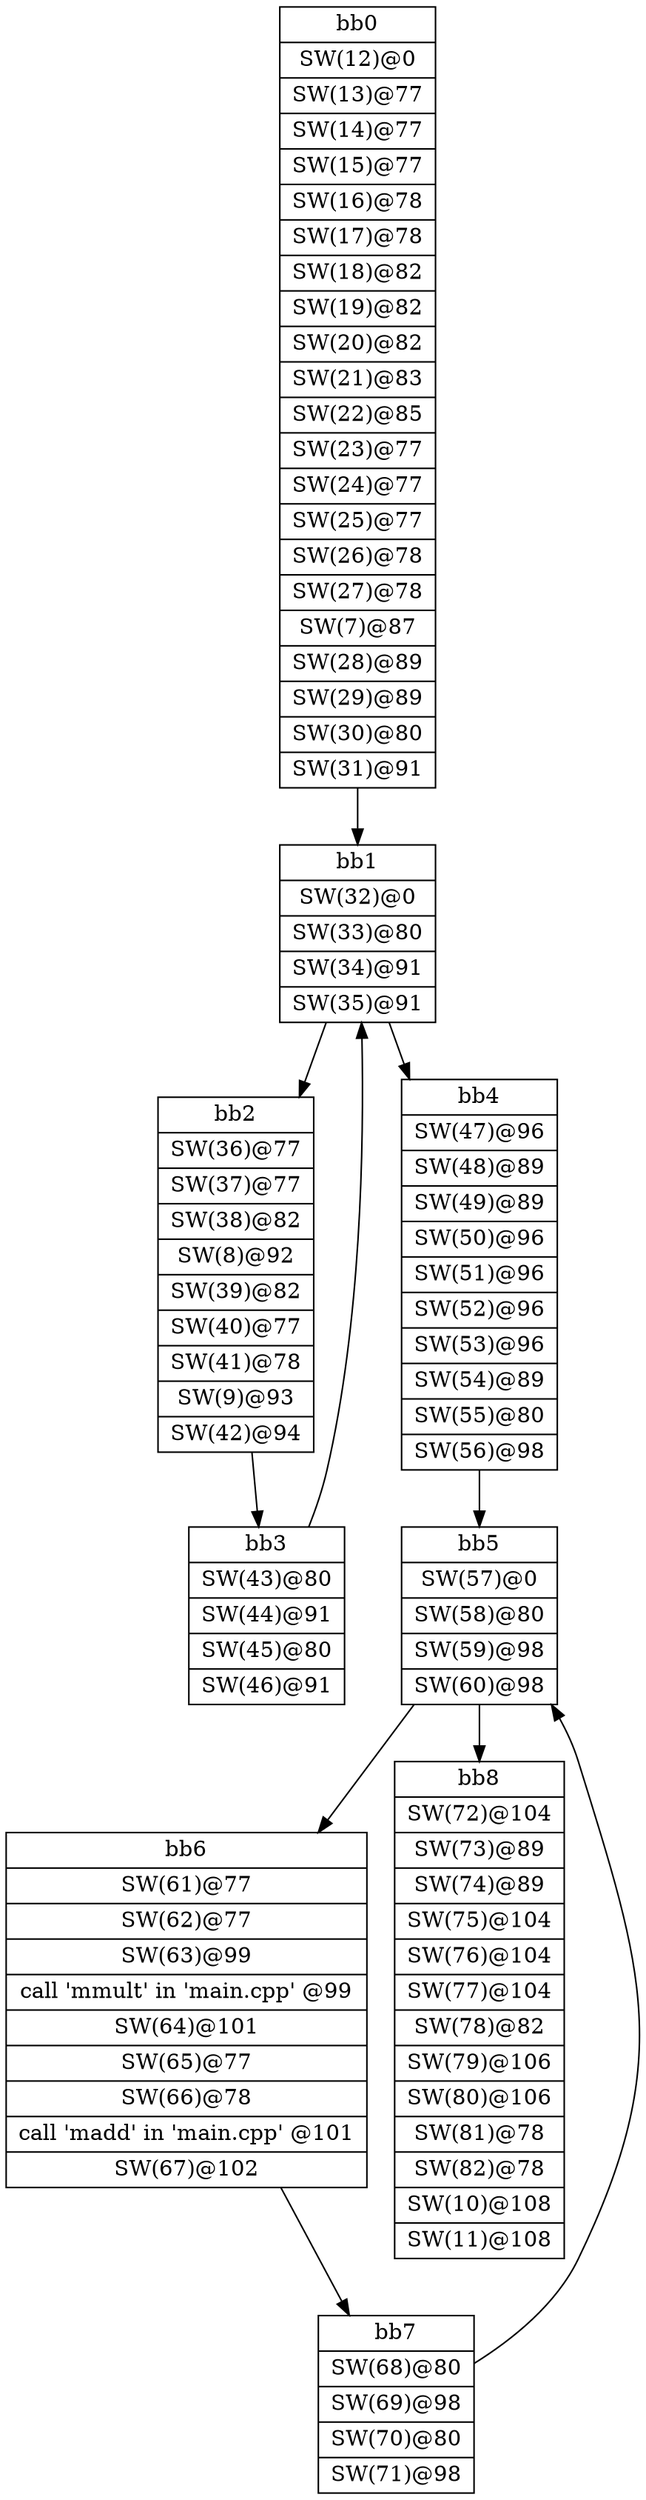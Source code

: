 digraph CDFG {
node [shape=record];
bb0 [shape=record, label = "{bb0|<x0x23212c0>SW(12)@0\n|<x0x2474000>SW(13)@77\n|<x0x24741d0>SW(14)@77\n|<x0x2474410>SW(15)@77\n|<x0x2474650>SW(16)@78\n|<x0x2474890>SW(17)@78\n|<x0x2474ad0>SW(18)@82\n|<x0x2474ce0>SW(19)@82\n|<x0x2474ef0>SW(20)@82\n|<x0x2475130>SW(21)@83\n|<x0x2475370>SW(22)@85\n|<x0x24755b0>SW(23)@77\n|<x0x24757f0>SW(24)@77\n|<x0x2475a10>SW(25)@77\n|<x0x2475c30>SW(26)@78\n|<x0x2475e50>SW(27)@78\n|<x0x246df90>SW(7)@87\n|<x0x2476070>SW(28)@89\n|<x0x2476280>SW(29)@89\n|<x0x24764c0>SW(30)@80\n|<x0x2476700>SW(31)@91\n}"];
bb1 [shape=record, label = "{bb1|<x0x2476af0>SW(32)@0\n|<x0x2476c40>SW(33)@80\n|<x0x2476e10>SW(34)@91\n|<x0x2477000>SW(35)@91\n}"];
bb2 [shape=record, label = "{bb2|<x0x24768f0>SW(36)@77\n|<x0x24775d0>SW(37)@77\n|<x0x247b820>SW(38)@82\n|<x0x246f0c0>SW(8)@92\n|<x0x247b9d0>SW(39)@82\n|<x0x247bc30>SW(40)@77\n|<x0x247be50>SW(41)@78\n|<x0x246f5d0>SW(9)@93\n|<x0x247c070>SW(42)@94\n}"];
bb3 [shape=record, label = "{bb3|<x0x247c280>SW(43)@80\n|<x0x247c5e0>SW(44)@91\n|<x0x247c7d0>SW(45)@80\n|<x0x247ca10>SW(46)@91\n}"];
bb4 [shape=record, label = "{bb4|<x0x247cc20>SW(47)@96\n|<x0x247d020>SW(48)@89\n|<x0x247d240>SW(49)@89\n|<x0x247d480>SW(50)@96\n|<x0x247d670>SW(51)@96\n|<x0x247d880>SW(52)@96\n|<x0x247dac0>SW(53)@96\n|<x0x247dcb0>SW(54)@89\n|<x0x247def0>SW(55)@80\n|<x0x247e130>SW(56)@98\n}"];
bb5 [shape=record, label = "{bb5|<x0x247e320>SW(57)@0\n|<x0x247e670>SW(58)@80\n|<x0x247e820>SW(59)@98\n|<x0x247ea10>SW(60)@98\n}"];
bb6 [shape=record, label = "{bb6|<x0x247ec20>SW(61)@77\n|<x0x247efa0>SW(62)@77\n|<x0x247f1c0>SW(63)@99\n|<x0x2320130>call 'mmult' in 'main.cpp' @99\n|<x0x247f3e0>SW(64)@101\n|<x0x247f640>SW(65)@77\n|<x0x247f880>SW(66)@78\n|<x0x246a250>call 'madd' in 'main.cpp' @101\n|<x0x247fb70>SW(67)@102\n}"];
bb7 [shape=record, label = "{bb7|<x0x247fd50>SW(68)@80\n|<x0x2480040>SW(69)@98\n|<x0x2480230>SW(70)@80\n|<x0x2480470>SW(71)@98\n}"];
bb8 [shape=record, label = "{bb8|<x0x2480680>SW(72)@104\n|<x0x2480b20>SW(73)@89\n|<x0x2480d40>SW(74)@89\n|<x0x2480f80>SW(75)@104\n|<x0x2481170>SW(76)@104\n|<x0x2481380>SW(77)@104\n|<x0x24815f0>SW(78)@82\n|<x0x2481810>SW(79)@106\n|<x0x2481a00>SW(80)@106\n|<x0x2481c10>SW(81)@78\n|<x0x2481e50>SW(82)@78\n|<x0x2322bb0>SW(10)@108\n|<x0x23205c0>SW(11)@108\n}"];
bb0 -> bb1
bb1 -> bb2
bb1 -> bb4
bb2 -> bb3
bb3 -> bb1
bb4 -> bb5
bb5 -> bb6
bb5 -> bb8
bb6 -> bb7
bb7 -> bb5
}

